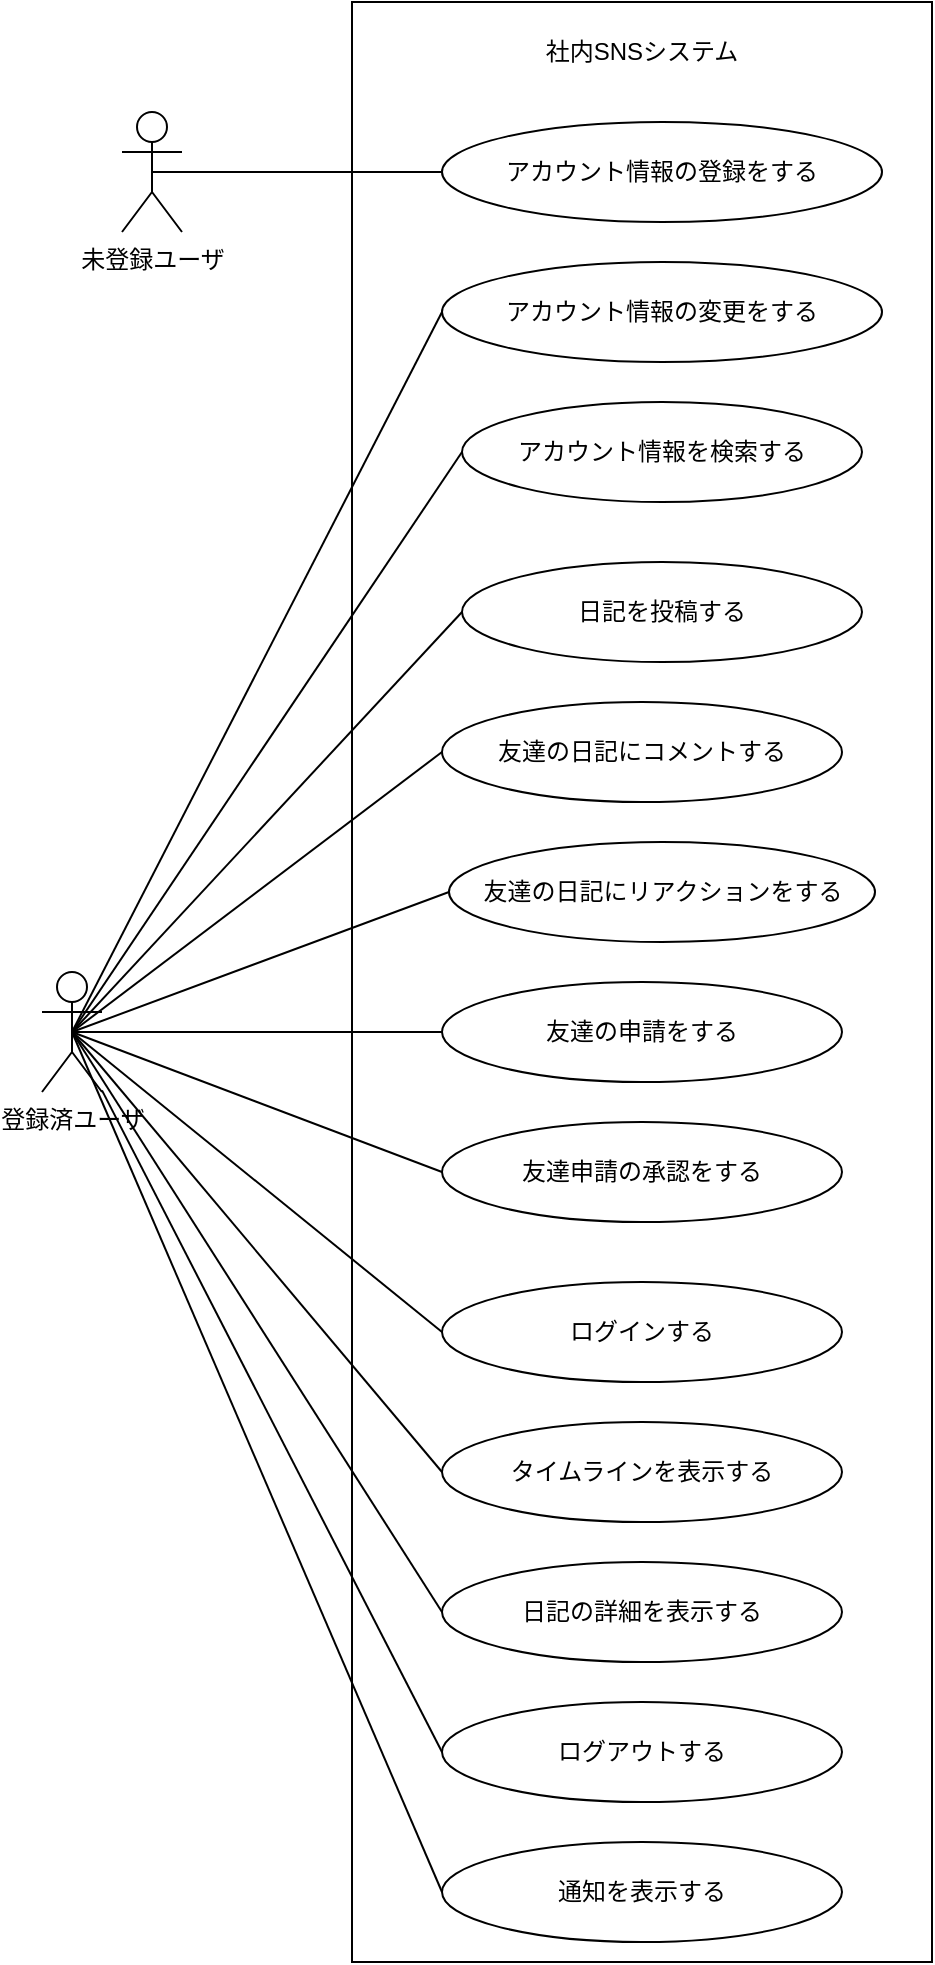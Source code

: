 <mxfile version="22.1.0" type="device">
  <diagram name="ページ1" id="mYPJpADB8LSbRxaCcDzf">
    <mxGraphModel dx="1221" dy="689" grid="1" gridSize="10" guides="1" tooltips="1" connect="1" arrows="1" fold="1" page="1" pageScale="1" pageWidth="827" pageHeight="1169" math="0" shadow="0">
      <root>
        <mxCell id="0" />
        <mxCell id="1" parent="0" />
        <mxCell id="YAJTBN0ZqSXuDyqm5DSf-8" value="" style="rounded=0;whiteSpace=wrap;html=1;fillColor=none;" parent="1" vertex="1">
          <mxGeometry x="305" y="160" width="290" height="980" as="geometry" />
        </mxCell>
        <mxCell id="RcrXvznWjippwVwjiBku-1" value="登録済ユーザ" style="shape=umlActor;verticalLabelPosition=bottom;verticalAlign=top;html=1;outlineConnect=0;" parent="1" vertex="1">
          <mxGeometry x="150" y="645" width="30" height="60" as="geometry" />
        </mxCell>
        <mxCell id="RcrXvznWjippwVwjiBku-4" value="社内SNSシステム" style="text;html=1;strokeColor=none;fillColor=none;align=center;verticalAlign=middle;whiteSpace=wrap;rounded=0;" parent="1" vertex="1">
          <mxGeometry x="390" y="170" width="120" height="30" as="geometry" />
        </mxCell>
        <mxCell id="RcrXvznWjippwVwjiBku-5" value="アカウント情報の登録をする" style="ellipse;whiteSpace=wrap;html=1;" parent="1" vertex="1">
          <mxGeometry x="350" y="220" width="220" height="50" as="geometry" />
        </mxCell>
        <mxCell id="RcrXvznWjippwVwjiBku-8" value="アカウント情報を検索する" style="ellipse;whiteSpace=wrap;html=1;" parent="1" vertex="1">
          <mxGeometry x="360" y="360" width="200" height="50" as="geometry" />
        </mxCell>
        <mxCell id="RcrXvznWjippwVwjiBku-9" value="日記を投稿する" style="ellipse;whiteSpace=wrap;html=1;" parent="1" vertex="1">
          <mxGeometry x="360" y="440" width="200" height="50" as="geometry" />
        </mxCell>
        <mxCell id="RcrXvznWjippwVwjiBku-10" value="友達の申請をする" style="ellipse;whiteSpace=wrap;html=1;" parent="1" vertex="1">
          <mxGeometry x="350" y="650" width="200" height="50" as="geometry" />
        </mxCell>
        <mxCell id="RcrXvznWjippwVwjiBku-13" value="友達の日記にコメントする" style="ellipse;whiteSpace=wrap;html=1;" parent="1" vertex="1">
          <mxGeometry x="350" y="510" width="200" height="50" as="geometry" />
        </mxCell>
        <mxCell id="RcrXvznWjippwVwjiBku-15" value="" style="endArrow=none;html=1;rounded=0;entryX=0;entryY=0.5;entryDx=0;entryDy=0;exitX=0.5;exitY=0.5;exitDx=0;exitDy=0;exitPerimeter=0;" parent="1" source="hBlamd436Aj-FBmo7-tk-1" target="RcrXvznWjippwVwjiBku-5" edge="1">
          <mxGeometry width="50" height="50" relative="1" as="geometry">
            <mxPoint x="320" y="440" as="sourcePoint" />
            <mxPoint x="370" y="390" as="targetPoint" />
          </mxGeometry>
        </mxCell>
        <mxCell id="RcrXvznWjippwVwjiBku-16" value="" style="endArrow=none;html=1;rounded=0;entryX=0;entryY=0.5;entryDx=0;entryDy=0;exitX=0.5;exitY=0.5;exitDx=0;exitDy=0;exitPerimeter=0;" parent="1" source="RcrXvznWjippwVwjiBku-1" target="RcrXvznWjippwVwjiBku-8" edge="1">
          <mxGeometry width="50" height="50" relative="1" as="geometry">
            <mxPoint x="265" y="255" as="sourcePoint" />
            <mxPoint x="360" y="255" as="targetPoint" />
          </mxGeometry>
        </mxCell>
        <mxCell id="RcrXvznWjippwVwjiBku-17" value="" style="endArrow=none;html=1;rounded=0;entryX=0;entryY=0.5;entryDx=0;entryDy=0;exitX=0.5;exitY=0.5;exitDx=0;exitDy=0;exitPerimeter=0;" parent="1" source="RcrXvznWjippwVwjiBku-1" target="RcrXvznWjippwVwjiBku-9" edge="1">
          <mxGeometry width="50" height="50" relative="1" as="geometry">
            <mxPoint x="265" y="255" as="sourcePoint" />
            <mxPoint x="360" y="355" as="targetPoint" />
          </mxGeometry>
        </mxCell>
        <mxCell id="YAJTBN0ZqSXuDyqm5DSf-1" value="" style="endArrow=none;html=1;rounded=0;entryX=0.5;entryY=0.5;entryDx=0;entryDy=0;entryPerimeter=0;exitX=0;exitY=0.5;exitDx=0;exitDy=0;" parent="1" source="RcrXvznWjippwVwjiBku-13" target="RcrXvznWjippwVwjiBku-1" edge="1">
          <mxGeometry width="50" height="50" relative="1" as="geometry">
            <mxPoint x="130" y="450" as="sourcePoint" />
            <mxPoint x="180" y="400" as="targetPoint" />
          </mxGeometry>
        </mxCell>
        <mxCell id="YAJTBN0ZqSXuDyqm5DSf-2" value="" style="endArrow=none;html=1;rounded=0;entryX=0.5;entryY=0.5;entryDx=0;entryDy=0;entryPerimeter=0;exitX=0;exitY=0.5;exitDx=0;exitDy=0;" parent="1" source="RcrXvznWjippwVwjiBku-10" target="RcrXvznWjippwVwjiBku-1" edge="1">
          <mxGeometry width="50" height="50" relative="1" as="geometry">
            <mxPoint x="210" y="390" as="sourcePoint" />
            <mxPoint x="260" y="340" as="targetPoint" />
          </mxGeometry>
        </mxCell>
        <mxCell id="YAJTBN0ZqSXuDyqm5DSf-4" value="アカウント情報の変更をする" style="ellipse;whiteSpace=wrap;html=1;" parent="1" vertex="1">
          <mxGeometry x="350" y="290" width="220" height="50" as="geometry" />
        </mxCell>
        <mxCell id="YAJTBN0ZqSXuDyqm5DSf-5" value="" style="endArrow=none;html=1;rounded=0;entryX=0.5;entryY=0.5;entryDx=0;entryDy=0;entryPerimeter=0;exitX=0;exitY=0.5;exitDx=0;exitDy=0;" parent="1" source="YAJTBN0ZqSXuDyqm5DSf-4" target="RcrXvznWjippwVwjiBku-1" edge="1">
          <mxGeometry width="50" height="50" relative="1" as="geometry">
            <mxPoint x="470" y="400" as="sourcePoint" />
            <mxPoint x="520" y="350" as="targetPoint" />
          </mxGeometry>
        </mxCell>
        <mxCell id="YAJTBN0ZqSXuDyqm5DSf-6" value="友達申請の承認をする" style="ellipse;whiteSpace=wrap;html=1;" parent="1" vertex="1">
          <mxGeometry x="350" y="720" width="200" height="50" as="geometry" />
        </mxCell>
        <mxCell id="YAJTBN0ZqSXuDyqm5DSf-7" value="" style="endArrow=none;html=1;rounded=0;entryX=0.5;entryY=0.5;entryDx=0;entryDy=0;entryPerimeter=0;exitX=0;exitY=0.5;exitDx=0;exitDy=0;" parent="1" source="YAJTBN0ZqSXuDyqm5DSf-6" target="RcrXvznWjippwVwjiBku-1" edge="1">
          <mxGeometry width="50" height="50" relative="1" as="geometry">
            <mxPoint x="470" y="490" as="sourcePoint" />
            <mxPoint x="520" y="440" as="targetPoint" />
          </mxGeometry>
        </mxCell>
        <mxCell id="hBlamd436Aj-FBmo7-tk-1" value="未登録ユーザ" style="shape=umlActor;verticalLabelPosition=bottom;verticalAlign=top;html=1;outlineConnect=0;" parent="1" vertex="1">
          <mxGeometry x="190" y="215" width="30" height="60" as="geometry" />
        </mxCell>
        <mxCell id="hBlamd436Aj-FBmo7-tk-3" value="友達の日記にリアクションをする" style="ellipse;whiteSpace=wrap;html=1;" parent="1" vertex="1">
          <mxGeometry x="353.5" y="580" width="213" height="50" as="geometry" />
        </mxCell>
        <mxCell id="hBlamd436Aj-FBmo7-tk-5" value="" style="endArrow=none;html=1;rounded=0;entryX=0;entryY=0.5;entryDx=0;entryDy=0;exitX=0.5;exitY=0.5;exitDx=0;exitDy=0;exitPerimeter=0;" parent="1" source="RcrXvznWjippwVwjiBku-1" target="hBlamd436Aj-FBmo7-tk-3" edge="1">
          <mxGeometry width="50" height="50" relative="1" as="geometry">
            <mxPoint x="215" y="475" as="sourcePoint" />
            <mxPoint x="370" y="475" as="targetPoint" />
          </mxGeometry>
        </mxCell>
        <mxCell id="9HVmpE2RDb0Y8Yk5igjd-9" value="ログインする" style="ellipse;whiteSpace=wrap;html=1;" parent="1" vertex="1">
          <mxGeometry x="350" y="800" width="200" height="50" as="geometry" />
        </mxCell>
        <mxCell id="9HVmpE2RDb0Y8Yk5igjd-11" value="" style="endArrow=none;html=1;rounded=0;entryX=0;entryY=0.5;entryDx=0;entryDy=0;exitX=0.5;exitY=0.5;exitDx=0;exitDy=0;exitPerimeter=0;" parent="1" source="RcrXvznWjippwVwjiBku-1" target="9HVmpE2RDb0Y8Yk5igjd-9" edge="1">
          <mxGeometry width="50" height="50" relative="1" as="geometry">
            <mxPoint x="180" y="790" as="sourcePoint" />
            <mxPoint x="230" y="740" as="targetPoint" />
          </mxGeometry>
        </mxCell>
        <mxCell id="6PMGragq9jPRWLUPCs31-1" value="タイムラインを表示する" style="ellipse;whiteSpace=wrap;html=1;" parent="1" vertex="1">
          <mxGeometry x="350" y="870" width="200" height="50" as="geometry" />
        </mxCell>
        <mxCell id="6PMGragq9jPRWLUPCs31-2" value="日記の詳細を表示する" style="ellipse;whiteSpace=wrap;html=1;" parent="1" vertex="1">
          <mxGeometry x="350" y="940" width="200" height="50" as="geometry" />
        </mxCell>
        <mxCell id="6PMGragq9jPRWLUPCs31-5" value="" style="endArrow=none;html=1;rounded=0;entryX=0;entryY=0.5;entryDx=0;entryDy=0;exitX=0.5;exitY=0.5;exitDx=0;exitDy=0;exitPerimeter=0;" parent="1" source="RcrXvznWjippwVwjiBku-1" target="6PMGragq9jPRWLUPCs31-1" edge="1">
          <mxGeometry width="50" height="50" relative="1" as="geometry">
            <mxPoint x="210" y="580" as="sourcePoint" />
            <mxPoint x="343" y="910" as="targetPoint" />
          </mxGeometry>
        </mxCell>
        <mxCell id="6PMGragq9jPRWLUPCs31-6" value="" style="endArrow=none;html=1;rounded=0;entryX=0;entryY=0.5;entryDx=0;entryDy=0;exitX=0.5;exitY=0.5;exitDx=0;exitDy=0;exitPerimeter=0;" parent="1" source="RcrXvznWjippwVwjiBku-1" target="6PMGragq9jPRWLUPCs31-2" edge="1">
          <mxGeometry width="50" height="50" relative="1" as="geometry">
            <mxPoint x="190" y="610" as="sourcePoint" />
            <mxPoint x="323" y="940" as="targetPoint" />
          </mxGeometry>
        </mxCell>
        <mxCell id="sf9SyPuxsXzCMudftXwq-1" value="ログアウトする" style="ellipse;whiteSpace=wrap;html=1;" vertex="1" parent="1">
          <mxGeometry x="350" y="1010" width="200" height="50" as="geometry" />
        </mxCell>
        <mxCell id="sf9SyPuxsXzCMudftXwq-2" value="" style="endArrow=none;html=1;rounded=0;entryX=0;entryY=0.5;entryDx=0;entryDy=0;" edge="1" parent="1" source="RcrXvznWjippwVwjiBku-1" target="sf9SyPuxsXzCMudftXwq-1">
          <mxGeometry width="50" height="50" relative="1" as="geometry">
            <mxPoint x="170" y="550" as="sourcePoint" />
            <mxPoint x="315" y="1050" as="targetPoint" />
          </mxGeometry>
        </mxCell>
        <mxCell id="sf9SyPuxsXzCMudftXwq-4" value="通知を表示する" style="ellipse;whiteSpace=wrap;html=1;" vertex="1" parent="1">
          <mxGeometry x="350" y="1080" width="200" height="50" as="geometry" />
        </mxCell>
        <mxCell id="sf9SyPuxsXzCMudftXwq-5" value="" style="endArrow=none;html=1;rounded=0;entryX=0;entryY=0.5;entryDx=0;entryDy=0;exitX=0.5;exitY=0.5;exitDx=0;exitDy=0;exitPerimeter=0;" edge="1" parent="1" source="RcrXvznWjippwVwjiBku-1" target="sf9SyPuxsXzCMudftXwq-4">
          <mxGeometry width="50" height="50" relative="1" as="geometry">
            <mxPoint x="180" y="550" as="sourcePoint" />
            <mxPoint x="317" y="1090" as="targetPoint" />
          </mxGeometry>
        </mxCell>
      </root>
    </mxGraphModel>
  </diagram>
</mxfile>

